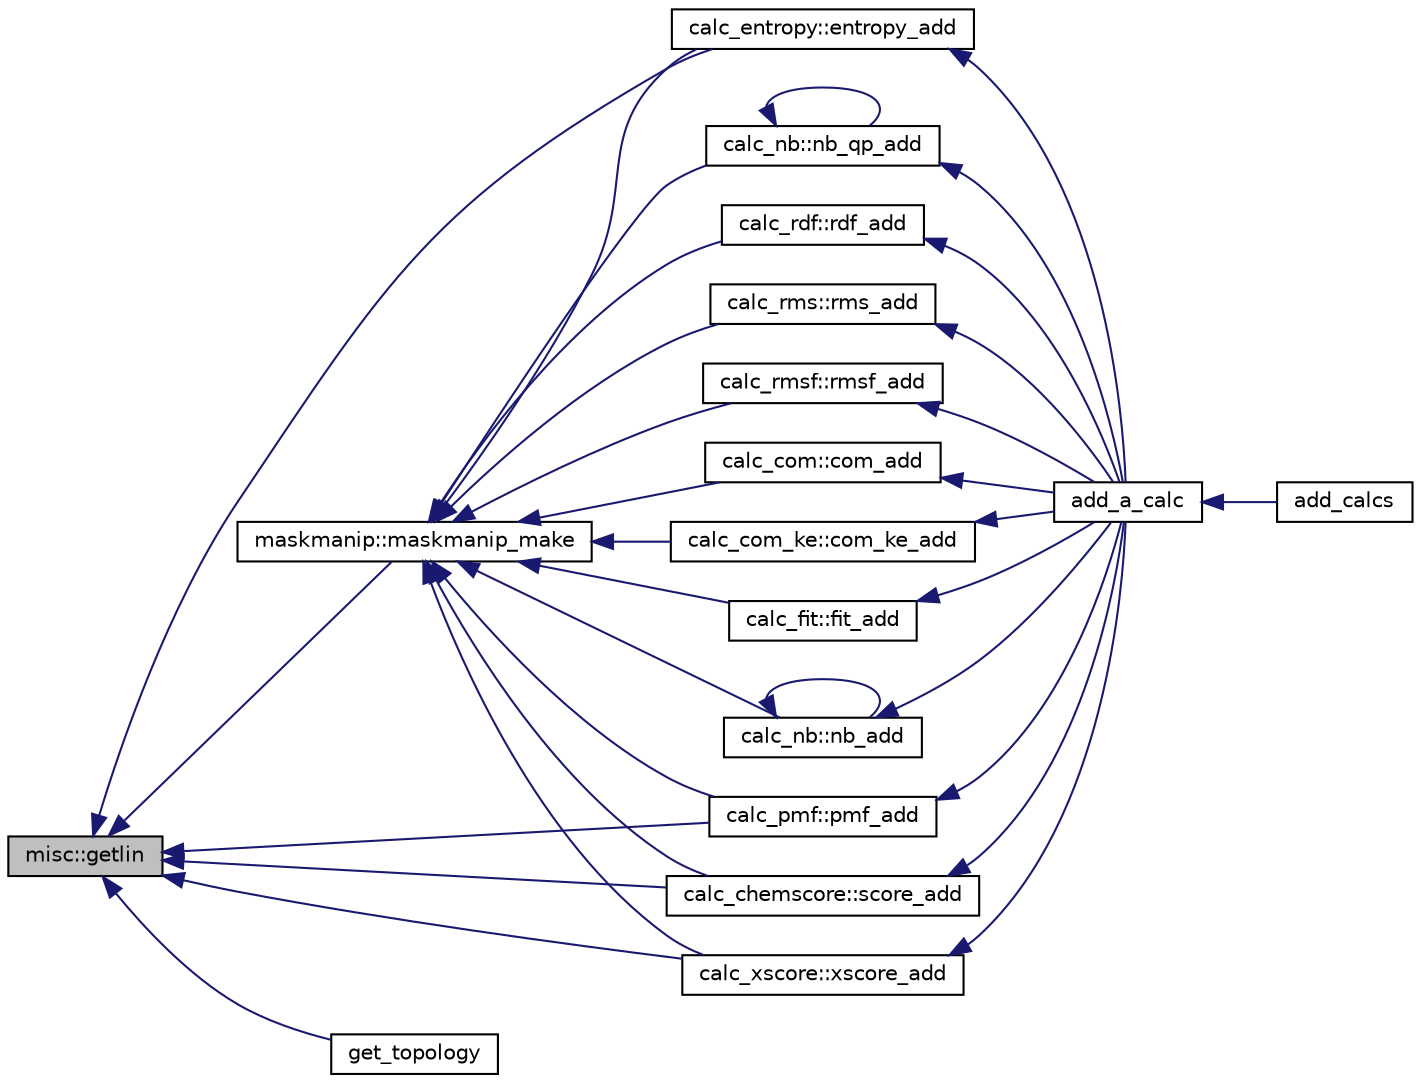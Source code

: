 digraph "misc::getlin"
{
  edge [fontname="Helvetica",fontsize="10",labelfontname="Helvetica",labelfontsize="10"];
  node [fontname="Helvetica",fontsize="10",shape=record];
  rankdir="LR";
  Node1 [label="misc::getlin",height=0.2,width=0.4,color="black", fillcolor="grey75", style="filled" fontcolor="black"];
  Node1 -> Node2 [dir="back",color="midnightblue",fontsize="10",style="solid"];
  Node2 [label="calc_entropy::entropy_add",height=0.2,width=0.4,color="black", fillcolor="white", style="filled",URL="$classcalc__entropy.html#aed82d686b07a9020efcd8f4587376359"];
  Node2 -> Node3 [dir="back",color="midnightblue",fontsize="10",style="solid"];
  Node3 [label="add_a_calc",height=0.2,width=0.4,color="black", fillcolor="white", style="filled",URL="$qcalc_8f90.html#acb44d1dc6dd86deefc875c180bc5703e"];
  Node3 -> Node4 [dir="back",color="midnightblue",fontsize="10",style="solid"];
  Node4 [label="add_calcs",height=0.2,width=0.4,color="black", fillcolor="white", style="filled",URL="$qcalc_8f90.html#acaadc7e7a89c09e2f5d003ad5dca1672"];
  Node1 -> Node5 [dir="back",color="midnightblue",fontsize="10",style="solid"];
  Node5 [label="get_topology",height=0.2,width=0.4,color="black", fillcolor="white", style="filled",URL="$qcalc_8f90.html#aacaa8facde5f0fb39d3129c9777ca2d6"];
  Node1 -> Node6 [dir="back",color="midnightblue",fontsize="10",style="solid"];
  Node6 [label="maskmanip::maskmanip_make",height=0.2,width=0.4,color="black", fillcolor="white", style="filled",URL="$classmaskmanip.html#a716ed52ce2766e5a0ee111f885e7287f"];
  Node6 -> Node7 [dir="back",color="midnightblue",fontsize="10",style="solid"];
  Node7 [label="calc_com::com_add",height=0.2,width=0.4,color="black", fillcolor="white", style="filled",URL="$classcalc__com.html#a651966ec97d83c3b1dfa2698148984c7"];
  Node7 -> Node3 [dir="back",color="midnightblue",fontsize="10",style="solid"];
  Node6 -> Node8 [dir="back",color="midnightblue",fontsize="10",style="solid"];
  Node8 [label="calc_com_ke::com_ke_add",height=0.2,width=0.4,color="black", fillcolor="white", style="filled",URL="$classcalc__com__ke.html#a3c4a60a828ca4c037ffd87b608f6a8f7"];
  Node8 -> Node3 [dir="back",color="midnightblue",fontsize="10",style="solid"];
  Node6 -> Node2 [dir="back",color="midnightblue",fontsize="10",style="solid"];
  Node6 -> Node9 [dir="back",color="midnightblue",fontsize="10",style="solid"];
  Node9 [label="calc_fit::fit_add",height=0.2,width=0.4,color="black", fillcolor="white", style="filled",URL="$classcalc__fit.html#a03132293af132901c3309c2095bc97a5"];
  Node9 -> Node3 [dir="back",color="midnightblue",fontsize="10",style="solid"];
  Node6 -> Node10 [dir="back",color="midnightblue",fontsize="10",style="solid"];
  Node10 [label="calc_nb::nb_add",height=0.2,width=0.4,color="black", fillcolor="white", style="filled",URL="$classcalc__nb.html#a1476bae2c246aa70d62c2d574e1c3878"];
  Node10 -> Node3 [dir="back",color="midnightblue",fontsize="10",style="solid"];
  Node10 -> Node10 [dir="back",color="midnightblue",fontsize="10",style="solid"];
  Node6 -> Node11 [dir="back",color="midnightblue",fontsize="10",style="solid"];
  Node11 [label="calc_nb::nb_qp_add",height=0.2,width=0.4,color="black", fillcolor="white", style="filled",URL="$classcalc__nb.html#a6d26079e3680e2780d8c7f302b538596"];
  Node11 -> Node3 [dir="back",color="midnightblue",fontsize="10",style="solid"];
  Node11 -> Node11 [dir="back",color="midnightblue",fontsize="10",style="solid"];
  Node6 -> Node12 [dir="back",color="midnightblue",fontsize="10",style="solid"];
  Node12 [label="calc_pmf::pmf_add",height=0.2,width=0.4,color="black", fillcolor="white", style="filled",URL="$classcalc__pmf.html#a4caf9759f3678b95aaa1f48fba8eb333"];
  Node12 -> Node3 [dir="back",color="midnightblue",fontsize="10",style="solid"];
  Node6 -> Node13 [dir="back",color="midnightblue",fontsize="10",style="solid"];
  Node13 [label="calc_rdf::rdf_add",height=0.2,width=0.4,color="black", fillcolor="white", style="filled",URL="$classcalc__rdf.html#ab8e05d1bd81788d16237447d9f66edd9"];
  Node13 -> Node3 [dir="back",color="midnightblue",fontsize="10",style="solid"];
  Node6 -> Node14 [dir="back",color="midnightblue",fontsize="10",style="solid"];
  Node14 [label="calc_rms::rms_add",height=0.2,width=0.4,color="black", fillcolor="white", style="filled",URL="$classcalc__rms.html#ae0ddbab6b86b26808306b08522944087"];
  Node14 -> Node3 [dir="back",color="midnightblue",fontsize="10",style="solid"];
  Node6 -> Node15 [dir="back",color="midnightblue",fontsize="10",style="solid"];
  Node15 [label="calc_rmsf::rmsf_add",height=0.2,width=0.4,color="black", fillcolor="white", style="filled",URL="$classcalc__rmsf.html#a4e6c49380436639f72a9ca5711477832"];
  Node15 -> Node3 [dir="back",color="midnightblue",fontsize="10",style="solid"];
  Node6 -> Node16 [dir="back",color="midnightblue",fontsize="10",style="solid"];
  Node16 [label="calc_chemscore::score_add",height=0.2,width=0.4,color="black", fillcolor="white", style="filled",URL="$classcalc__chemscore.html#a8ac120993f6d7fd6a2d13d1de1ef8a04"];
  Node16 -> Node3 [dir="back",color="midnightblue",fontsize="10",style="solid"];
  Node6 -> Node17 [dir="back",color="midnightblue",fontsize="10",style="solid"];
  Node17 [label="calc_xscore::xscore_add",height=0.2,width=0.4,color="black", fillcolor="white", style="filled",URL="$classcalc__xscore.html#a54166bda8a73b7847edce41e4b3268d5"];
  Node17 -> Node3 [dir="back",color="midnightblue",fontsize="10",style="solid"];
  Node1 -> Node12 [dir="back",color="midnightblue",fontsize="10",style="solid"];
  Node1 -> Node16 [dir="back",color="midnightblue",fontsize="10",style="solid"];
  Node1 -> Node17 [dir="back",color="midnightblue",fontsize="10",style="solid"];
}
